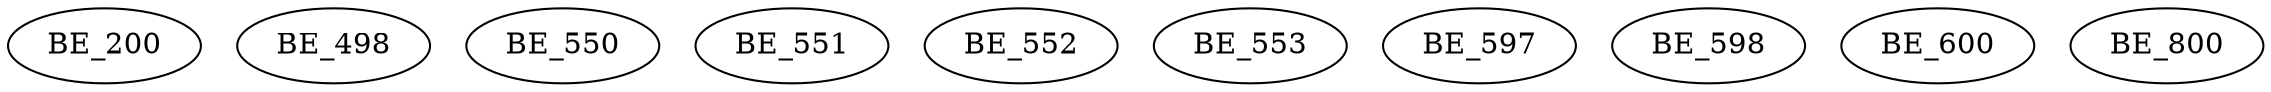 digraph G {
    BE_200;
    BE_498;
    BE_550;
    BE_551;
    BE_552;
    BE_553;
    BE_597;
    BE_598;
    BE_600;
    BE_800;
}

